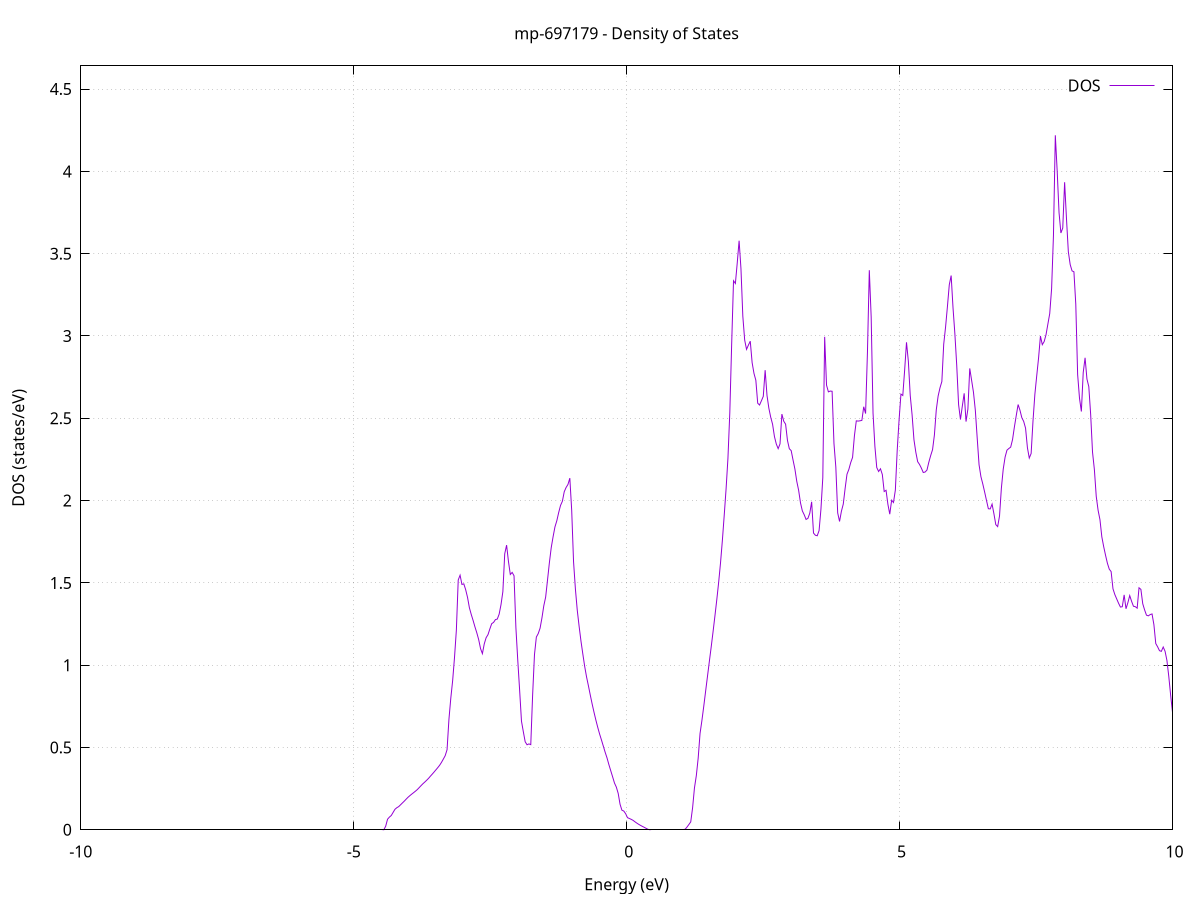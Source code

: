 set title 'mp-697179 - Density of States'
set xlabel 'Energy (eV)'
set ylabel 'DOS (states/eV)'
set grid
set xrange [-10:10]
set yrange [0:4.641]
set xzeroaxis lt -1
set terminal png size 800,600
set output 'mp-697179_dos_gnuplot.png'
plot '-' using 1:2 with lines title 'DOS'
-47.965000 0.000000
-47.930900 0.000000
-47.896900 0.000000
-47.862800 0.000000
-47.828700 0.000000
-47.794600 0.000000
-47.760600 0.000000
-47.726500 0.000000
-47.692400 0.000000
-47.658300 0.000000
-47.624300 0.000000
-47.590200 0.000000
-47.556100 0.000000
-47.522000 0.000000
-47.487900 0.000000
-47.453900 0.000000
-47.419800 0.000000
-47.385700 0.000000
-47.351600 0.000000
-47.317600 0.000000
-47.283500 0.000000
-47.249400 0.000000
-47.215300 0.000000
-47.181200 0.000000
-47.147200 0.000000
-47.113100 0.000000
-47.079000 0.000000
-47.044900 0.000000
-47.010900 0.000000
-46.976800 0.000000
-46.942700 0.000000
-46.908600 0.000000
-46.874600 0.000000
-46.840500 0.000000
-46.806400 0.000000
-46.772300 0.000000
-46.738200 0.000000
-46.704200 0.000000
-46.670100 0.000000
-46.636000 0.000000
-46.601900 0.000000
-46.567900 0.000000
-46.533800 0.000000
-46.499700 0.000000
-46.465600 0.000000
-46.431600 0.000000
-46.397500 0.000000
-46.363400 0.000000
-46.329300 0.000000
-46.295200 0.000000
-46.261200 0.000000
-46.227100 0.000000
-46.193000 0.000000
-46.158900 0.000000
-46.124900 0.000000
-46.090800 0.000000
-46.056700 0.000000
-46.022600 0.000000
-45.988500 0.000000
-45.954500 0.000000
-45.920400 0.000000
-45.886300 0.000000
-45.852200 0.000000
-45.818200 0.000000
-45.784100 0.000000
-45.750000 0.000000
-45.715900 0.000000
-45.681900 0.000000
-45.647800 0.000000
-45.613700 0.000000
-45.579600 0.000000
-45.545500 0.000000
-45.511500 0.000000
-45.477400 0.000000
-45.443300 0.000000
-45.409200 0.000000
-45.375200 0.000000
-45.341100 0.000000
-45.307000 0.000000
-45.272900 0.000000
-45.238900 0.000000
-45.204800 0.000000
-45.170700 0.000000
-45.136600 0.000000
-45.102500 0.000000
-45.068500 0.000000
-45.034400 0.000000
-45.000300 0.000000
-44.966200 0.000000
-44.932200 0.000000
-44.898100 0.000000
-44.864000 2.116700
-44.829900 10.989000
-44.795900 26.792600
-44.761800 78.400500
-44.727700 0.000000
-44.693600 0.000000
-44.659500 0.000000
-44.625500 0.000000
-44.591400 0.000000
-44.557300 0.000000
-44.523200 0.000000
-44.489200 0.000000
-44.455100 0.000000
-44.421000 0.000000
-44.386900 0.000000
-44.352800 0.000000
-44.318800 0.000000
-44.284700 0.000000
-44.250600 0.000000
-44.216500 0.000000
-44.182500 0.000000
-44.148400 0.000000
-44.114300 0.000000
-44.080200 0.000000
-44.046200 0.000000
-44.012100 0.000000
-43.978000 0.000000
-43.943900 0.000000
-43.909800 0.000000
-43.875800 0.000000
-43.841700 0.000000
-43.807600 0.000000
-43.773500 0.000000
-43.739500 0.000000
-43.705400 0.000000
-43.671300 0.000000
-43.637200 0.000000
-43.603200 0.000000
-43.569100 0.000000
-43.535000 0.000000
-43.500900 0.000000
-43.466800 0.000000
-43.432800 0.000000
-43.398700 0.000000
-43.364600 0.000000
-43.330500 0.000000
-43.296500 0.000000
-43.262400 0.000000
-43.228300 0.000000
-43.194200 0.000000
-43.160100 0.000000
-43.126100 0.000000
-43.092000 0.000000
-43.057900 0.000000
-43.023800 0.000000
-42.989800 0.000000
-42.955700 0.000000
-42.921600 0.000000
-42.887500 0.000000
-42.853500 0.000000
-42.819400 0.000000
-42.785300 0.000000
-42.751200 0.000000
-42.717100 0.000000
-42.683100 0.000000
-42.649000 0.000000
-42.614900 0.000000
-42.580800 0.000000
-42.546800 0.000000
-42.512700 0.000000
-42.478600 0.000000
-42.444500 0.000000
-42.410500 0.000000
-42.376400 0.000000
-42.342300 0.000000
-42.308200 0.000000
-42.274100 0.000000
-42.240100 0.000000
-42.206000 0.000000
-42.171900 0.000000
-42.137800 0.000000
-42.103800 0.000000
-42.069700 0.000000
-42.035600 0.000000
-42.001500 0.000000
-41.967400 0.000000
-41.933400 0.000000
-41.899300 0.000000
-41.865200 0.000000
-41.831100 0.000000
-41.797100 0.000000
-41.763000 0.000000
-41.728900 0.000000
-41.694800 0.000000
-41.660800 0.000000
-41.626700 0.000000
-41.592600 0.000000
-41.558500 0.000000
-41.524400 0.000000
-41.490400 0.000000
-41.456300 0.000000
-41.422200 0.000000
-41.388100 0.000000
-41.354100 0.000000
-41.320000 0.000000
-41.285900 0.000000
-41.251800 0.000000
-41.217800 0.000000
-41.183700 0.000000
-41.149600 0.000000
-41.115500 0.000000
-41.081400 0.000000
-41.047400 0.000000
-41.013300 0.000000
-40.979200 0.000000
-40.945100 0.000000
-40.911100 0.000000
-40.877000 0.000000
-40.842900 0.000000
-40.808800 0.000000
-40.774700 0.000000
-40.740700 0.000000
-40.706600 0.000000
-40.672500 0.000000
-40.638400 0.000000
-40.604400 0.000000
-40.570300 0.000000
-40.536200 0.000000
-40.502100 0.000000
-40.468100 0.000000
-40.434000 0.000000
-40.399900 0.000000
-40.365800 0.000000
-40.331700 0.000000
-40.297700 0.000000
-40.263600 0.000000
-40.229500 0.000000
-40.195400 0.000000
-40.161400 0.000000
-40.127300 0.000000
-40.093200 0.000000
-40.059100 0.000000
-40.025100 0.000000
-39.991000 0.000000
-39.956900 0.000000
-39.922800 0.000000
-39.888700 0.000000
-39.854700 0.000000
-39.820600 0.000000
-39.786500 0.000000
-39.752400 0.000000
-39.718400 0.000000
-39.684300 0.000000
-39.650200 0.000000
-39.616100 0.000000
-39.582000 0.000000
-39.548000 0.000000
-39.513900 0.000000
-39.479800 0.000000
-39.445700 0.000000
-39.411700 0.000000
-39.377600 0.000000
-39.343500 0.000000
-39.309400 0.000000
-39.275400 0.000000
-39.241300 0.000000
-39.207200 0.000000
-39.173100 0.000000
-39.139000 0.000000
-39.105000 0.000000
-39.070900 0.000000
-39.036800 0.000000
-39.002700 0.000000
-38.968700 0.000000
-38.934600 0.000000
-38.900500 0.000000
-38.866400 0.000000
-38.832400 0.000000
-38.798300 0.000000
-38.764200 0.000000
-38.730100 0.000000
-38.696000 0.000000
-38.662000 0.000000
-38.627900 0.000000
-38.593800 0.000000
-38.559700 0.000000
-38.525700 0.000000
-38.491600 0.000000
-38.457500 0.000000
-38.423400 0.000000
-38.389400 0.000000
-38.355300 0.000000
-38.321200 0.000000
-38.287100 0.000000
-38.253000 0.000000
-38.219000 0.000000
-38.184900 0.000000
-38.150800 0.000000
-38.116700 0.000000
-38.082700 0.000000
-38.048600 0.000000
-38.014500 0.000000
-37.980400 0.000000
-37.946300 0.000000
-37.912300 0.000000
-37.878200 0.000000
-37.844100 0.000000
-37.810000 0.000000
-37.776000 0.000000
-37.741900 0.000000
-37.707800 0.000000
-37.673700 0.000000
-37.639700 0.000000
-37.605600 0.000000
-37.571500 0.000000
-37.537400 0.000000
-37.503300 0.000000
-37.469300 0.000000
-37.435200 0.000000
-37.401100 0.000000
-37.367000 0.000000
-37.333000 0.000000
-37.298900 0.000000
-37.264800 0.000000
-37.230700 0.000000
-37.196700 0.000000
-37.162600 0.000000
-37.128500 0.000000
-37.094400 0.000000
-37.060300 0.000000
-37.026300 0.000000
-36.992200 0.000000
-36.958100 0.000000
-36.924000 0.000000
-36.890000 0.000000
-36.855900 0.000000
-36.821800 0.000000
-36.787700 0.000000
-36.753600 0.000000
-36.719600 0.000000
-36.685500 0.000000
-36.651400 0.000000
-36.617300 0.000000
-36.583300 0.000000
-36.549200 0.000000
-36.515100 0.000000
-36.481000 0.000000
-36.447000 0.000000
-36.412900 0.000000
-36.378800 0.000000
-36.344700 0.000000
-36.310600 0.000000
-36.276600 0.000000
-36.242500 0.000000
-36.208400 0.000000
-36.174300 0.000000
-36.140300 0.000000
-36.106200 0.000000
-36.072100 0.000000
-36.038000 0.000000
-36.004000 0.000000
-35.969900 0.000000
-35.935800 0.000000
-35.901700 0.000000
-35.867600 0.000000
-35.833600 0.000000
-35.799500 0.000000
-35.765400 0.000000
-35.731300 0.000000
-35.697300 0.000000
-35.663200 0.000000
-35.629100 0.000000
-35.595000 0.000000
-35.560900 0.000000
-35.526900 0.000000
-35.492800 0.000000
-35.458700 0.000000
-35.424600 0.000000
-35.390600 0.000000
-35.356500 0.000000
-35.322400 0.000000
-35.288300 0.000000
-35.254300 0.000000
-35.220200 0.000000
-35.186100 0.000000
-35.152000 0.000000
-35.117900 0.000000
-35.083900 0.000000
-35.049800 0.000000
-35.015700 0.000000
-34.981600 0.000000
-34.947600 0.000000
-34.913500 0.000000
-34.879400 0.000000
-34.845300 0.000000
-34.811300 0.000000
-34.777200 0.000000
-34.743100 0.000000
-34.709000 0.000000
-34.674900 0.000000
-34.640900 0.000000
-34.606800 0.000000
-34.572700 0.000000
-34.538600 0.000000
-34.504600 0.000000
-34.470500 0.000000
-34.436400 0.000000
-34.402300 0.000000
-34.368200 0.000000
-34.334200 0.000000
-34.300100 0.000000
-34.266000 0.000000
-34.231900 0.000000
-34.197900 0.000000
-34.163800 0.000000
-34.129700 0.000000
-34.095600 0.000000
-34.061600 0.000000
-34.027500 0.000000
-33.993400 0.000000
-33.959300 0.000000
-33.925200 0.000000
-33.891200 0.000000
-33.857100 0.000000
-33.823000 0.000000
-33.788900 0.000000
-33.754900 0.000000
-33.720800 0.000000
-33.686700 0.000000
-33.652600 0.000000
-33.618600 0.000000
-33.584500 0.000000
-33.550400 0.000000
-33.516300 0.000000
-33.482200 0.000000
-33.448200 0.000000
-33.414100 0.000000
-33.380000 0.000000
-33.345900 0.000000
-33.311900 0.000000
-33.277800 0.000000
-33.243700 0.000000
-33.209600 0.000000
-33.175600 0.000000
-33.141500 0.000000
-33.107400 0.000000
-33.073300 0.000000
-33.039200 0.000000
-33.005200 0.000000
-32.971100 0.000000
-32.937000 0.000000
-32.902900 0.000000
-32.868900 0.000000
-32.834800 0.000000
-32.800700 0.000000
-32.766600 0.000000
-32.732500 0.000000
-32.698500 0.000000
-32.664400 0.000000
-32.630300 0.000000
-32.596200 0.000000
-32.562200 0.000000
-32.528100 0.000000
-32.494000 0.000000
-32.459900 0.000000
-32.425900 0.000000
-32.391800 0.000000
-32.357700 0.000000
-32.323600 0.000000
-32.289500 0.000000
-32.255500 0.000000
-32.221400 0.000000
-32.187300 0.000000
-32.153200 0.000000
-32.119200 0.000000
-32.085100 0.000000
-32.051000 0.000000
-32.016900 0.000000
-31.982900 0.000000
-31.948800 0.000000
-31.914700 0.000000
-31.880600 0.000000
-31.846500 0.000000
-31.812500 0.000000
-31.778400 0.000000
-31.744300 0.000000
-31.710200 0.000000
-31.676200 0.000000
-31.642100 0.000000
-31.608000 0.000000
-31.573900 0.000000
-31.539800 0.000000
-31.505800 0.000000
-31.471700 0.000000
-31.437600 0.000000
-31.403500 0.000000
-31.369500 0.000000
-31.335400 0.000000
-31.301300 0.000000
-31.267200 0.000000
-31.233200 0.000000
-31.199100 0.000000
-31.165000 0.000000
-31.130900 0.000000
-31.096800 0.000000
-31.062800 0.000000
-31.028700 0.000000
-30.994600 0.000000
-30.960500 0.000000
-30.926500 0.000000
-30.892400 0.000000
-30.858300 0.000000
-30.824200 0.000000
-30.790200 0.000000
-30.756100 0.000000
-30.722000 0.000000
-30.687900 0.000000
-30.653800 0.000000
-30.619800 0.000000
-30.585700 0.000000
-30.551600 0.000000
-30.517500 0.000000
-30.483500 0.000000
-30.449400 0.000000
-30.415300 0.000000
-30.381200 0.000000
-30.347100 0.000000
-30.313100 0.000000
-30.279000 0.000000
-30.244900 0.000000
-30.210800 0.000000
-30.176800 0.000000
-30.142700 0.000000
-30.108600 0.000000
-30.074500 0.000000
-30.040500 0.000000
-30.006400 0.000000
-29.972300 0.000000
-29.938200 0.000000
-29.904100 0.000000
-29.870100 0.000000
-29.836000 0.000000
-29.801900 0.000000
-29.767800 0.000000
-29.733800 0.000000
-29.699700 0.000000
-29.665600 0.000000
-29.631500 0.000000
-29.597500 0.000000
-29.563400 0.000000
-29.529300 0.000000
-29.495200 0.000000
-29.461100 0.000000
-29.427100 0.000000
-29.393000 0.000000
-29.358900 0.000000
-29.324800 0.000000
-29.290800 0.000000
-29.256700 0.000000
-29.222600 0.000000
-29.188500 0.000000
-29.154400 0.000000
-29.120400 0.000000
-29.086300 0.000000
-29.052200 0.000000
-29.018100 0.000000
-28.984100 0.000000
-28.950000 0.000000
-28.915900 0.000000
-28.881800 0.000000
-28.847800 0.000000
-28.813700 0.000000
-28.779600 0.000000
-28.745500 0.000000
-28.711400 0.000000
-28.677400 0.000000
-28.643300 0.000000
-28.609200 0.000000
-28.575100 0.000000
-28.541100 0.000000
-28.507000 0.000000
-28.472900 0.000000
-28.438800 0.000000
-28.404800 0.000000
-28.370700 0.000000
-28.336600 0.000000
-28.302500 0.000000
-28.268400 0.000000
-28.234400 0.000000
-28.200300 0.000000
-28.166200 0.000000
-28.132100 0.000000
-28.098100 0.000000
-28.064000 0.000000
-28.029900 0.000000
-27.995800 0.000000
-27.961800 0.000000
-27.927700 0.000000
-27.893600 0.000000
-27.859500 0.000000
-27.825400 0.000000
-27.791400 0.000000
-27.757300 0.000000
-27.723200 0.000000
-27.689100 0.000000
-27.655100 0.000000
-27.621000 0.000000
-27.586900 0.000000
-27.552800 0.000000
-27.518700 0.000000
-27.484700 0.000000
-27.450600 0.000000
-27.416500 0.000000
-27.382400 0.000000
-27.348400 0.000000
-27.314300 0.000000
-27.280200 0.000000
-27.246100 0.000000
-27.212100 0.000000
-27.178000 0.000000
-27.143900 0.000000
-27.109800 0.000000
-27.075700 0.000000
-27.041700 0.000000
-27.007600 0.000000
-26.973500 0.000000
-26.939400 0.000000
-26.905400 0.000000
-26.871300 0.000000
-26.837200 0.000000
-26.803100 0.000000
-26.769100 0.000000
-26.735000 0.000000
-26.700900 0.000000
-26.666800 0.000000
-26.632700 0.000000
-26.598700 0.000000
-26.564600 0.000000
-26.530500 0.000000
-26.496400 0.000000
-26.462400 0.000000
-26.428300 0.000000
-26.394200 0.000000
-26.360100 0.000000
-26.326000 0.000000
-26.292000 0.000000
-26.257900 0.000000
-26.223800 0.000000
-26.189700 0.000000
-26.155700 0.000000
-26.121600 0.000000
-26.087500 0.000000
-26.053400 0.000000
-26.019400 0.000000
-25.985300 0.000000
-25.951200 0.000000
-25.917100 0.000000
-25.883000 0.000000
-25.849000 0.000000
-25.814900 0.000000
-25.780800 0.000000
-25.746700 0.000000
-25.712700 0.000000
-25.678600 0.000000
-25.644500 0.000000
-25.610400 0.000000
-25.576400 0.000000
-25.542300 0.000000
-25.508200 0.000000
-25.474100 0.000000
-25.440000 0.000000
-25.406000 0.000000
-25.371900 0.000000
-25.337800 0.000000
-25.303700 0.000000
-25.269700 0.000000
-25.235600 0.000000
-25.201500 0.000000
-25.167400 0.000000
-25.133300 0.000000
-25.099300 0.000000
-25.065200 0.000000
-25.031100 0.000000
-24.997000 0.000000
-24.963000 0.000000
-24.928900 0.000000
-24.894800 0.000000
-24.860700 0.000000
-24.826700 0.000000
-24.792600 0.000000
-24.758500 0.000000
-24.724400 0.000000
-24.690300 0.000000
-24.656300 0.000000
-24.622200 0.000000
-24.588100 0.000000
-24.554000 0.000000
-24.520000 0.000000
-24.485900 0.000000
-24.451800 0.000000
-24.417700 0.000000
-24.383700 0.000000
-24.349600 0.000000
-24.315500 0.000000
-24.281400 0.000000
-24.247300 0.000000
-24.213300 0.000000
-24.179200 0.000000
-24.145100 0.000000
-24.111000 0.000000
-24.077000 0.000000
-24.042900 0.000000
-24.008800 0.000000
-23.974700 0.000000
-23.940600 0.000000
-23.906600 0.000000
-23.872500 0.000000
-23.838400 0.000000
-23.804300 0.000000
-23.770300 0.000000
-23.736200 0.000000
-23.702100 0.000000
-23.668000 0.000000
-23.634000 0.000000
-23.599900 0.000000
-23.565800 0.000000
-23.531700 0.000000
-23.497600 0.000000
-23.463600 0.000000
-23.429500 1.887300
-23.395400 3.760700
-23.361300 6.431700
-23.327300 9.317600
-23.293200 7.715600
-23.259100 6.660700
-23.225000 8.590500
-23.191000 11.334400
-23.156900 12.655800
-23.122800 17.352400
-23.088700 17.114200
-23.054600 11.264600
-23.020600 8.395500
-22.986500 10.761200
-22.952400 12.356000
-22.918300 16.635800
-22.884300 16.029300
-22.850200 32.123300
-22.816100 35.826500
-22.782000 32.754600
-22.747900 27.145400
-22.713900 14.555900
-22.679800 13.263200
-22.645700 16.550900
-22.611600 5.699600
-22.577600 0.000000
-22.543500 0.000000
-22.509400 0.000000
-22.475300 0.000000
-22.441300 0.000000
-22.407200 0.000000
-22.373100 0.000000
-22.339000 0.000000
-22.304900 0.000000
-22.270900 0.000000
-22.236800 0.000000
-22.202700 0.000000
-22.168600 0.000000
-22.134600 0.000000
-22.100500 0.000000
-22.066400 0.000000
-22.032300 0.000000
-21.998300 0.000000
-21.964200 0.000000
-21.930100 0.000000
-21.896000 0.000000
-21.861900 0.000000
-21.827900 0.000000
-21.793800 0.000000
-21.759700 0.000000
-21.725600 0.000000
-21.691600 0.000000
-21.657500 0.000000
-21.623400 0.000000
-21.589300 0.000000
-21.555300 0.000000
-21.521200 0.000000
-21.487100 0.000000
-21.453000 0.000000
-21.418900 0.000000
-21.384900 0.000000
-21.350800 0.000000
-21.316700 0.000000
-21.282600 0.000000
-21.248600 0.000000
-21.214500 0.000000
-21.180400 0.000000
-21.146300 0.000000
-21.112200 0.000000
-21.078200 0.000000
-21.044100 0.000000
-21.010000 0.000000
-20.975900 0.000000
-20.941900 0.000000
-20.907800 0.000000
-20.873700 0.000000
-20.839600 0.000000
-20.805600 0.000000
-20.771500 0.000000
-20.737400 0.000000
-20.703300 0.000000
-20.669200 0.000000
-20.635200 0.000000
-20.601100 0.000000
-20.567000 0.000000
-20.532900 0.000000
-20.498900 0.000000
-20.464800 0.000000
-20.430700 0.000000
-20.396600 0.000000
-20.362600 0.000000
-20.328500 0.000000
-20.294400 0.000000
-20.260300 0.000000
-20.226200 0.000000
-20.192200 0.000000
-20.158100 0.000000
-20.124000 0.000000
-20.089900 0.000000
-20.055900 0.000000
-20.021800 0.000000
-19.987700 0.000000
-19.953600 0.000000
-19.919500 0.000000
-19.885500 0.000000
-19.851400 0.000000
-19.817300 0.000000
-19.783200 0.000000
-19.749200 0.000000
-19.715100 0.000000
-19.681000 0.000000
-19.646900 0.000000
-19.612900 0.000000
-19.578800 0.000000
-19.544700 0.000000
-19.510600 0.000000
-19.476500 0.000000
-19.442500 0.000000
-19.408400 0.000000
-19.374300 0.000000
-19.340200 0.000000
-19.306200 0.000000
-19.272100 0.000000
-19.238000 0.000000
-19.203900 0.000000
-19.169900 0.000000
-19.135800 0.000000
-19.101700 0.000000
-19.067600 0.000000
-19.033500 0.000000
-18.999500 0.000000
-18.965400 0.000000
-18.931300 0.000000
-18.897200 0.000000
-18.863200 0.000000
-18.829100 0.000000
-18.795000 0.000000
-18.760900 0.000000
-18.726800 0.000000
-18.692800 0.000000
-18.658700 0.000000
-18.624600 0.000000
-18.590500 0.000000
-18.556500 0.000000
-18.522400 0.000000
-18.488300 0.000000
-18.454200 0.000000
-18.420200 0.000000
-18.386100 0.000000
-18.352000 0.000000
-18.317900 0.000000
-18.283800 0.000000
-18.249800 0.000000
-18.215700 0.000000
-18.181600 0.000000
-18.147500 0.000000
-18.113500 0.000000
-18.079400 0.000000
-18.045300 0.000000
-18.011200 0.000000
-17.977200 0.000000
-17.943100 0.000000
-17.909000 0.000000
-17.874900 0.000000
-17.840800 0.000000
-17.806800 0.000000
-17.772700 0.000000
-17.738600 0.000000
-17.704500 0.000000
-17.670500 0.000000
-17.636400 0.000000
-17.602300 0.000000
-17.568200 0.000000
-17.534100 0.000000
-17.500100 0.000000
-17.466000 0.000000
-17.431900 0.000000
-17.397800 0.000000
-17.363800 0.000000
-17.329700 0.000000
-17.295600 0.000000
-17.261500 0.000000
-17.227500 0.000000
-17.193400 0.000000
-17.159300 0.000000
-17.125200 0.000000
-17.091100 0.000000
-17.057100 0.000000
-17.023000 0.000000
-16.988900 0.000000
-16.954800 0.000000
-16.920800 0.000000
-16.886700 0.000000
-16.852600 0.000000
-16.818500 0.000000
-16.784500 0.000000
-16.750400 0.000000
-16.716300 0.000000
-16.682200 0.000000
-16.648100 0.000000
-16.614100 0.000000
-16.580000 0.000000
-16.545900 0.000000
-16.511800 0.000000
-16.477800 0.000000
-16.443700 0.000000
-16.409600 0.000000
-16.375500 0.000000
-16.341500 0.000000
-16.307400 0.000000
-16.273300 0.000000
-16.239200 0.000000
-16.205100 0.000000
-16.171100 0.000000
-16.137000 0.000000
-16.102900 0.000000
-16.068800 0.000000
-16.034800 0.000000
-16.000700 0.000000
-15.966600 0.000000
-15.932500 0.000000
-15.898400 0.000000
-15.864400 0.000000
-15.830300 0.000000
-15.796200 0.000000
-15.762100 0.000000
-15.728100 0.000000
-15.694000 0.000000
-15.659900 0.000000
-15.625800 0.000000
-15.591800 0.000000
-15.557700 0.000000
-15.523600 0.000000
-15.489500 0.000000
-15.455400 0.000000
-15.421400 0.000000
-15.387300 0.000000
-15.353200 0.000000
-15.319100 0.000000
-15.285100 0.000000
-15.251000 0.000000
-15.216900 0.000000
-15.182800 0.000000
-15.148800 0.000000
-15.114700 0.000000
-15.080600 0.000000
-15.046500 0.000000
-15.012400 0.000000
-14.978400 0.000000
-14.944300 0.000000
-14.910200 0.000000
-14.876100 0.000000
-14.842100 0.000000
-14.808000 0.000000
-14.773900 0.000000
-14.739800 0.000000
-14.705700 0.000000
-14.671700 0.000000
-14.637600 0.000000
-14.603500 0.000000
-14.569400 0.000000
-14.535400 0.000000
-14.501300 0.000000
-14.467200 0.000000
-14.433100 0.000000
-14.399100 0.000000
-14.365000 0.000000
-14.330900 0.000000
-14.296800 0.000000
-14.262700 0.000000
-14.228700 0.000000
-14.194600 0.000000
-14.160500 0.000000
-14.126400 0.000000
-14.092400 0.000000
-14.058300 0.000000
-14.024200 0.000000
-13.990100 0.000000
-13.956100 0.000000
-13.922000 0.000000
-13.887900 0.000000
-13.853800 0.000000
-13.819700 0.000000
-13.785700 0.000000
-13.751600 0.000000
-13.717500 0.000000
-13.683400 0.000000
-13.649400 0.000000
-13.615300 0.000000
-13.581200 0.000000
-13.547100 0.000000
-13.513000 0.000000
-13.479000 0.000000
-13.444900 0.000000
-13.410800 0.000000
-13.376700 0.000000
-13.342700 0.000000
-13.308600 0.000000
-13.274500 0.000000
-13.240400 0.000000
-13.206400 0.000000
-13.172300 0.000000
-13.138200 0.000000
-13.104100 0.000000
-13.070000 0.000000
-13.036000 0.000000
-13.001900 0.000000
-12.967800 0.000000
-12.933700 0.000000
-12.899700 0.000000
-12.865600 0.000000
-12.831500 0.000000
-12.797400 0.000000
-12.763400 0.000000
-12.729300 0.000000
-12.695200 0.000000
-12.661100 0.000000
-12.627000 0.000000
-12.593000 0.000000
-12.558900 0.000000
-12.524800 0.000000
-12.490700 0.000000
-12.456700 0.000000
-12.422600 0.000000
-12.388500 0.000000
-12.354400 0.000000
-12.320300 0.000000
-12.286300 0.000000
-12.252200 0.000000
-12.218100 0.000000
-12.184000 0.000000
-12.150000 0.000000
-12.115900 0.000000
-12.081800 0.000000
-12.047700 0.000000
-12.013700 0.000000
-11.979600 0.000000
-11.945500 0.000000
-11.911400 0.000000
-11.877300 0.000000
-11.843300 0.000000
-11.809200 0.000000
-11.775100 0.000000
-11.741000 0.000000
-11.707000 0.000000
-11.672900 0.000000
-11.638800 0.000000
-11.604700 0.000000
-11.570700 0.000000
-11.536600 0.000000
-11.502500 0.000000
-11.468400 0.000000
-11.434300 0.000000
-11.400300 0.000000
-11.366200 0.000000
-11.332100 0.000000
-11.298000 0.000000
-11.264000 0.000000
-11.229900 0.000000
-11.195800 0.000000
-11.161700 0.000000
-11.127700 0.000000
-11.093600 0.000000
-11.059500 0.000000
-11.025400 0.000000
-10.991300 0.000000
-10.957300 0.000000
-10.923200 0.000000
-10.889100 0.000000
-10.855000 0.000000
-10.821000 0.000000
-10.786900 0.000000
-10.752800 0.000000
-10.718700 0.000000
-10.684600 0.000000
-10.650600 0.000000
-10.616500 0.000000
-10.582400 0.000000
-10.548300 0.000000
-10.514300 0.000000
-10.480200 0.000000
-10.446100 0.000000
-10.412000 0.000000
-10.378000 0.000000
-10.343900 0.000000
-10.309800 0.000000
-10.275700 0.000000
-10.241600 0.000000
-10.207600 0.000000
-10.173500 0.000000
-10.139400 0.000000
-10.105300 0.000000
-10.071300 0.000000
-10.037200 0.000000
-10.003100 0.000000
-9.969000 0.000000
-9.935000 0.000000
-9.900900 0.000000
-9.866800 0.000000
-9.832700 0.000000
-9.798600 0.000000
-9.764600 0.000000
-9.730500 0.000000
-9.696400 0.000000
-9.662300 0.000000
-9.628300 0.000000
-9.594200 0.000000
-9.560100 0.000000
-9.526000 0.000000
-9.491900 0.000000
-9.457900 0.000000
-9.423800 0.000000
-9.389700 0.000000
-9.355600 0.000000
-9.321600 0.000000
-9.287500 0.000000
-9.253400 0.000000
-9.219300 0.000000
-9.185300 0.000000
-9.151200 0.000000
-9.117100 0.000000
-9.083000 0.000000
-9.048900 0.000000
-9.014900 0.000000
-8.980800 0.000000
-8.946700 0.000000
-8.912600 0.000000
-8.878600 0.000000
-8.844500 0.000000
-8.810400 0.000000
-8.776300 0.000000
-8.742300 0.000000
-8.708200 0.000000
-8.674100 0.000000
-8.640000 0.000000
-8.605900 0.000000
-8.571900 0.000000
-8.537800 0.000000
-8.503700 0.000000
-8.469600 0.000000
-8.435600 0.000000
-8.401500 0.000000
-8.367400 0.000000
-8.333300 0.000000
-8.299200 0.000000
-8.265200 0.000000
-8.231100 0.000000
-8.197000 0.000000
-8.162900 0.000000
-8.128900 0.000000
-8.094800 0.000000
-8.060700 0.000000
-8.026600 0.000000
-7.992600 0.000000
-7.958500 0.000000
-7.924400 0.000000
-7.890300 0.000000
-7.856200 0.000000
-7.822200 0.000000
-7.788100 0.000000
-7.754000 0.000000
-7.719900 0.000000
-7.685900 0.000000
-7.651800 0.000000
-7.617700 0.000000
-7.583600 0.000000
-7.549600 0.000000
-7.515500 0.000000
-7.481400 0.000000
-7.447300 0.000000
-7.413200 0.000000
-7.379200 0.000000
-7.345100 0.000000
-7.311000 0.000000
-7.276900 0.000000
-7.242900 0.000000
-7.208800 0.000000
-7.174700 0.000000
-7.140600 0.000000
-7.106500 0.000000
-7.072500 0.000000
-7.038400 0.000000
-7.004300 0.000000
-6.970200 0.000000
-6.936200 0.000000
-6.902100 0.000000
-6.868000 0.000000
-6.833900 0.000000
-6.799900 0.000000
-6.765800 0.000000
-6.731700 0.000000
-6.697600 0.000000
-6.663500 0.000000
-6.629500 0.000000
-6.595400 0.000000
-6.561300 0.000000
-6.527200 0.000000
-6.493200 0.000000
-6.459100 0.000000
-6.425000 0.000000
-6.390900 0.000000
-6.356900 0.000000
-6.322800 0.000000
-6.288700 0.000000
-6.254600 0.000000
-6.220500 0.000000
-6.186500 0.000000
-6.152400 0.000000
-6.118300 0.000000
-6.084200 0.000000
-6.050200 0.000000
-6.016100 0.000000
-5.982000 0.000000
-5.947900 0.000000
-5.913800 0.000000
-5.879800 0.000000
-5.845700 0.000000
-5.811600 0.000000
-5.777500 0.000000
-5.743500 0.000000
-5.709400 0.000000
-5.675300 0.000000
-5.641200 0.000000
-5.607200 0.000000
-5.573100 0.000000
-5.539000 0.000000
-5.504900 0.000000
-5.470800 0.000000
-5.436800 0.000000
-5.402700 0.000000
-5.368600 0.000000
-5.334500 0.000000
-5.300500 0.000000
-5.266400 0.000000
-5.232300 0.000000
-5.198200 0.000000
-5.164200 0.000000
-5.130100 0.000000
-5.096000 0.000000
-5.061900 0.000000
-5.027800 0.000000
-4.993800 0.000000
-4.959700 0.000000
-4.925600 0.000000
-4.891500 0.000000
-4.857500 0.000000
-4.823400 0.000000
-4.789300 0.000000
-4.755200 0.000000
-4.721200 0.000000
-4.687100 0.000000
-4.653000 0.000000
-4.618900 0.000000
-4.584800 0.000000
-4.550800 0.000000
-4.516700 0.000000
-4.482600 0.000000
-4.448500 0.000100
-4.414500 0.021400
-4.380400 0.064100
-4.346300 0.077000
-4.312200 0.086700
-4.278100 0.105700
-4.244100 0.124600
-4.210000 0.134100
-4.175900 0.140800
-4.141800 0.151800
-4.107800 0.163000
-4.073700 0.174000
-4.039600 0.185900
-4.005500 0.197400
-3.971500 0.207300
-3.937400 0.216600
-3.903300 0.225400
-3.869200 0.234500
-3.835100 0.244200
-3.801100 0.256000
-3.767000 0.268000
-3.732900 0.279500
-3.698800 0.289700
-3.664800 0.300500
-3.630700 0.311900
-3.596600 0.325100
-3.562500 0.337600
-3.528500 0.350600
-3.494400 0.364000
-3.460300 0.377600
-3.426200 0.391900
-3.392100 0.409500
-3.358100 0.429500
-3.324000 0.450300
-3.289900 0.486400
-3.255800 0.670000
-3.221800 0.798700
-3.187700 0.905600
-3.153600 1.046200
-3.119500 1.213200
-3.085400 1.517500
-3.051400 1.546700
-3.017300 1.490500
-2.983200 1.494100
-2.949100 1.458700
-2.915100 1.412200
-2.881000 1.349300
-2.846900 1.308200
-2.812800 1.271600
-2.778800 1.232400
-2.744700 1.196300
-2.710600 1.155200
-2.676500 1.100600
-2.642400 1.070100
-2.608400 1.129500
-2.574300 1.167000
-2.540200 1.185500
-2.506100 1.220200
-2.472100 1.252100
-2.438000 1.259900
-2.403900 1.276900
-2.369800 1.280100
-2.335800 1.309900
-2.301700 1.368000
-2.267600 1.447000
-2.233500 1.676500
-2.199400 1.729400
-2.165400 1.630800
-2.131300 1.551100
-2.097200 1.563600
-2.063100 1.543000
-2.029100 1.228800
-1.995000 1.031600
-1.960900 0.850000
-1.926800 0.660100
-1.892700 0.595700
-1.858700 0.534400
-1.824600 0.516400
-1.790500 0.521700
-1.756400 0.517200
-1.722400 0.819200
-1.688300 1.064900
-1.654200 1.170800
-1.620100 1.191800
-1.586100 1.224500
-1.552000 1.286500
-1.517900 1.360800
-1.483800 1.413500
-1.449700 1.517100
-1.415700 1.621600
-1.381600 1.714100
-1.347500 1.780400
-1.313400 1.840100
-1.279400 1.877100
-1.245300 1.926900
-1.211200 1.970600
-1.177100 1.996100
-1.143100 2.053900
-1.109000 2.079700
-1.074900 2.098100
-1.040800 2.136400
-1.006700 1.941000
-0.972700 1.628700
-0.938600 1.462000
-0.904500 1.333200
-0.870400 1.235500
-0.836400 1.145700
-0.802300 1.066800
-0.768200 0.991300
-0.734100 0.928000
-0.700000 0.874200
-0.666000 0.818200
-0.631900 0.764200
-0.597800 0.713800
-0.563700 0.666300
-0.529700 0.622600
-0.495600 0.582000
-0.461500 0.545900
-0.427400 0.508100
-0.393400 0.470600
-0.359300 0.436300
-0.325200 0.395800
-0.291100 0.358500
-0.257000 0.321800
-0.223000 0.284100
-0.188900 0.259300
-0.154800 0.220900
-0.120700 0.154900
-0.086700 0.119000
-0.052600 0.113900
-0.018500 0.097700
0.015600 0.073500
0.049600 0.068600
0.083700 0.063400
0.117800 0.057200
0.151900 0.048600
0.186000 0.040600
0.220000 0.033300
0.254100 0.026700
0.288200 0.020600
0.322300 0.014900
0.356300 0.008700
0.390400 0.002900
0.424500 0.000200
0.458600 0.000000
0.492600 0.000000
0.526700 0.000000
0.560800 0.000000
0.594900 0.000000
0.629000 0.000000
0.663000 0.000000
0.697100 0.000000
0.731200 0.000000
0.765300 0.000000
0.799300 0.000000
0.833400 0.000000
0.867500 0.000000
0.901600 0.000000
0.935700 0.000000
0.969700 0.000000
1.003800 0.000000
1.037900 0.000000
1.072000 0.003200
1.106000 0.016600
1.140100 0.032000
1.174200 0.047900
1.208300 0.134000
1.242300 0.254200
1.276400 0.328800
1.310500 0.435100
1.344600 0.584800
1.378700 0.663400
1.412700 0.750000
1.446800 0.841400
1.480900 0.932200
1.515000 1.022400
1.549000 1.110800
1.583100 1.203000
1.617200 1.299100
1.651300 1.397400
1.685300 1.502100
1.719400 1.620000
1.753500 1.756900
1.787600 1.910700
1.821700 2.070700
1.855700 2.256300
1.889800 2.533800
1.923900 2.950000
1.958000 3.335500
1.992000 3.318900
2.026100 3.443500
2.060200 3.578900
2.094300 3.408600
2.128400 3.120000
2.162400 2.975100
2.196500 2.918600
2.230600 2.944600
2.264700 2.968400
2.298700 2.838200
2.332800 2.772500
2.366900 2.730900
2.401000 2.591600
2.435000 2.580500
2.469100 2.606400
2.503200 2.633200
2.537300 2.792400
2.571400 2.638400
2.605400 2.561000
2.639500 2.506300
2.673600 2.463700
2.707700 2.388800
2.741700 2.343500
2.775800 2.315500
2.809900 2.344600
2.844000 2.525500
2.878000 2.482100
2.912100 2.464100
2.946200 2.365500
2.980300 2.314900
3.014400 2.303500
3.048400 2.246400
3.082500 2.191800
3.116600 2.117100
3.150700 2.062700
3.184700 1.986600
3.218800 1.937300
3.252900 1.914000
3.287000 1.885400
3.321100 1.892000
3.355100 1.923300
3.389200 1.992500
3.423300 1.802800
3.457400 1.789400
3.491400 1.786300
3.525500 1.818000
3.559600 1.948300
3.593700 2.139500
3.627700 2.995100
3.661800 2.701400
3.695900 2.660600
3.730000 2.665400
3.764100 2.664100
3.798100 2.347200
3.832200 2.203300
3.866300 1.925300
3.900400 1.873100
3.934400 1.935200
3.968500 1.978700
4.002600 2.073900
4.036700 2.160100
4.070700 2.189300
4.104800 2.230600
4.138900 2.262400
4.173000 2.394000
4.207100 2.484300
4.241100 2.483000
4.275200 2.484700
4.309300 2.487200
4.343400 2.570100
4.377400 2.528700
4.411500 2.900800
4.445600 3.399500
4.479700 3.115600
4.513800 2.531100
4.547800 2.329900
4.581900 2.200900
4.616000 2.176700
4.650100 2.193200
4.684100 2.158400
4.718200 2.055100
4.752300 2.062300
4.786400 1.977000
4.820400 1.917400
4.854500 2.002100
4.888600 1.988400
4.922700 2.063800
4.956800 2.305800
4.990800 2.489200
5.024900 2.646800
5.059000 2.638600
5.093100 2.792900
5.127100 2.961500
5.161200 2.844800
5.195300 2.639100
5.229400 2.520600
5.263400 2.370300
5.297500 2.293900
5.331600 2.236300
5.365700 2.219400
5.399800 2.196900
5.433800 2.170600
5.467900 2.173400
5.502000 2.185400
5.536100 2.233100
5.570100 2.273800
5.604200 2.309300
5.638300 2.398800
5.672400 2.550900
5.706400 2.635100
5.740500 2.685100
5.774600 2.723100
5.808700 2.950200
5.842800 3.054600
5.876800 3.179100
5.910900 3.311200
5.945000 3.367200
5.979100 3.171000
6.013100 3.013200
6.047200 2.821400
6.081300 2.583000
6.115400 2.492500
6.149500 2.573700
6.183500 2.651700
6.217600 2.479900
6.251700 2.556000
6.285800 2.803000
6.319800 2.730900
6.353900 2.657900
6.388000 2.548200
6.422100 2.380200
6.456100 2.217900
6.490200 2.145600
6.524300 2.101300
6.558400 2.051900
6.592500 2.000700
6.626500 1.950500
6.660600 1.949300
6.694700 1.978600
6.728800 1.919400
6.762800 1.854000
6.796900 1.841900
6.831000 1.906200
6.865100 2.075300
6.899100 2.191000
6.933200 2.264100
6.967300 2.306200
7.001400 2.316300
7.035500 2.324700
7.069500 2.370400
7.103600 2.447300
7.137700 2.516700
7.171800 2.583500
7.205800 2.548600
7.239900 2.503400
7.274000 2.480800
7.308100 2.440000
7.342200 2.321100
7.376200 2.258400
7.410300 2.286100
7.444400 2.483500
7.478500 2.645000
7.512500 2.757500
7.546600 2.867000
7.580700 2.999400
7.614800 2.947200
7.648800 2.966100
7.682900 3.007700
7.717000 3.072300
7.751100 3.136300
7.785200 3.287500
7.819200 3.610200
7.853300 4.219200
7.887400 4.002600
7.921500 3.749600
7.955500 3.625700
7.989600 3.656000
8.023700 3.934000
8.057800 3.712500
8.091800 3.511900
8.125900 3.433600
8.160000 3.395400
8.194100 3.389900
8.228200 3.193200
8.262200 2.765500
8.296300 2.621600
8.330400 2.541200
8.364500 2.777500
8.398500 2.867500
8.432600 2.738500
8.466700 2.692200
8.500800 2.523200
8.534900 2.294300
8.568900 2.188500
8.603000 2.025600
8.637100 1.940800
8.671200 1.883800
8.705200 1.779800
8.739300 1.720200
8.773400 1.667900
8.807500 1.619300
8.841500 1.583500
8.875600 1.568600
8.909700 1.463900
8.943800 1.428900
8.977900 1.402500
9.011900 1.376300
9.046000 1.353200
9.080100 1.355100
9.114200 1.427200
9.148200 1.342600
9.182300 1.379300
9.216400 1.422900
9.250500 1.388100
9.284500 1.358100
9.318600 1.355400
9.352700 1.346300
9.386800 1.470200
9.420900 1.460500
9.454900 1.373400
9.489000 1.335700
9.523100 1.303800
9.557200 1.299700
9.591200 1.307500
9.625300 1.311200
9.659400 1.246100
9.693500 1.131300
9.727600 1.111500
9.761600 1.088100
9.795700 1.084000
9.829800 1.110300
9.863900 1.084400
9.897900 1.028800
9.932000 0.931500
9.966100 0.817400
10.000200 0.714100
10.034200 0.661900
10.068300 0.626700
10.102400 0.603100
10.136500 0.589600
10.170600 0.582300
10.204600 0.584000
10.238700 0.563600
10.272800 0.571600
10.306900 0.582500
10.340900 0.590400
10.375000 0.601200
10.409100 0.634400
10.443200 0.658800
10.477200 0.714700
10.511300 0.739900
10.545400 0.829000
10.579500 0.958500
10.613600 1.079900
10.647600 1.224700
10.681700 1.389500
10.715800 1.592200
10.749900 1.670000
10.783900 1.814500
10.818000 1.987000
10.852100 2.181900
10.886200 2.108800
10.920300 2.118300
10.954300 2.217800
10.988400 2.340400
11.022500 2.461800
11.056600 2.402200
11.090600 2.300800
11.124700 2.229200
11.158800 2.195000
11.192900 2.220400
11.226900 1.887500
11.261000 1.757900
11.295100 1.694300
11.329200 1.676200
11.363300 1.618200
11.397300 1.552200
11.431400 1.545800
11.465500 1.762400
11.499600 1.918200
11.533600 1.826400
11.567700 1.826800
11.601800 1.619300
11.635900 1.551000
11.669900 1.577300
11.704000 1.599200
11.738100 1.654300
11.772200 1.699400
11.806300 1.706500
11.840300 1.796300
11.874400 1.832800
11.908500 1.947700
11.942600 2.039400
11.976600 2.106600
12.010700 2.205300
12.044800 2.415900
12.078900 2.481600
12.112900 2.459700
12.147000 2.294400
12.181100 2.135300
12.215200 2.071100
12.249300 2.058700
12.283300 2.051000
12.317400 2.099800
12.351500 2.108300
12.385600 2.060500
12.419600 2.008100
12.453700 2.026700
12.487800 1.943200
12.521900 1.886800
12.556000 1.810500
12.590000 1.670600
12.624100 1.558500
12.658200 1.468600
12.692300 1.539700
12.726300 1.587300
12.760400 1.467600
12.794500 1.375900
12.828600 1.267800
12.862600 1.245200
12.896700 1.302500
12.930800 1.358000
12.964900 1.451200
12.999000 1.562700
13.033000 1.700000
13.067100 1.932500
13.101200 2.157000
13.135300 2.308600
13.169300 2.216700
13.203400 2.121900
13.237500 1.995200
13.271600 1.899400
13.305600 1.816300
13.339700 1.642000
13.373800 1.537600
13.407900 1.482700
13.442000 1.425500
13.476000 1.354900
13.510100 1.400400
13.544200 1.318700
13.578300 1.286000
13.612300 1.336000
13.646400 1.349400
13.680500 1.332200
13.714600 1.340400
13.748700 1.372600
13.782700 1.413200
13.816800 1.464500
13.850900 1.543000
13.885000 1.651800
13.919000 1.735700
13.953100 1.769900
13.987200 1.763800
14.021300 1.765000
14.055300 1.782800
14.089400 1.810300
14.123500 1.882700
14.157600 1.920200
14.191700 1.932200
14.225700 1.917900
14.259800 1.910700
14.293900 1.904800
14.328000 1.941900
14.362000 1.906300
14.396100 1.779100
14.430200 1.585900
14.464300 1.438300
14.498300 1.343800
14.532400 1.284900
14.566500 1.270000
14.600600 1.281700
14.634700 1.296300
14.668700 1.294900
14.702800 1.289400
14.736900 1.285000
14.771000 1.245300
14.805000 1.140000
14.839100 1.006300
14.873200 0.834700
14.907300 0.669200
14.941400 0.608900
14.975400 0.597900
15.009500 0.603100
15.043600 0.600900
15.077700 0.577100
15.111700 0.463200
15.145800 0.401900
15.179900 0.348500
15.214000 0.318900
15.248000 0.297400
15.282100 0.280100
15.316200 0.284600
15.350300 0.231500
15.384400 0.202200
15.418400 0.187500
15.452500 0.179000
15.486600 0.170700
15.520700 0.167800
15.554700 0.155900
15.588800 0.157000
15.622900 0.147700
15.657000 0.135600
15.691000 0.122000
15.725100 0.110400
15.759200 0.101100
15.793300 0.093100
15.827400 0.086300
15.861400 0.080900
15.895500 0.076700
15.929600 0.073900
15.963700 0.071400
15.997700 0.069000
16.031800 0.066700
16.065900 0.064300
16.100000 0.062000
16.134100 0.059600
16.168100 0.057300
16.202200 0.054900
16.236300 0.052500
16.270400 0.048800
16.304400 0.044800
16.338500 0.043400
16.372600 0.038200
16.406700 0.032100
16.440700 0.027200
16.474800 0.023500
16.508900 0.020500
16.543000 0.017600
16.577100 0.014900
16.611100 0.012300
16.645200 0.010000
16.679300 0.008200
16.713400 0.006600
16.747400 0.005300
16.781500 0.004300
16.815600 0.003400
16.849700 0.002600
16.883700 0.001900
16.917800 0.001300
16.951900 0.000800
16.986000 0.000500
17.020100 0.000200
17.054100 0.000000
17.088200 0.000000
17.122300 0.000000
17.156400 0.000000
17.190400 0.000000
17.224500 0.000000
17.258600 0.000000
17.292700 0.000000
17.326700 0.000000
17.360800 0.000000
17.394900 0.000000
17.429000 0.000000
17.463100 0.000000
17.497100 0.000000
17.531200 0.000000
17.565300 0.000000
17.599400 0.000000
17.633400 0.000000
17.667500 0.000000
17.701600 0.000000
17.735700 0.000000
17.769800 0.000000
17.803800 0.000000
17.837900 0.000000
17.872000 0.000000
17.906100 0.000000
17.940100 0.000000
17.974200 0.000000
18.008300 0.000000
18.042400 0.000000
18.076400 0.000000
18.110500 0.000000
18.144600 0.000000
18.178700 0.000000
18.212800 0.000000
18.246800 0.000000
18.280900 0.000000
18.315000 0.000000
18.349100 0.000000
18.383100 0.000000
18.417200 0.000000
18.451300 0.000000
18.485400 0.000000
18.519400 0.000000
18.553500 0.000000
18.587600 0.000000
18.621700 0.000000
18.655800 0.000000
18.689800 0.000000
18.723900 0.000000
18.758000 0.000000
18.792100 0.000000
18.826100 0.000000
18.860200 0.000000
18.894300 0.000000
18.928400 0.000000
18.962500 0.000000
18.996500 0.000000
19.030600 0.000000
19.064700 0.000000
19.098800 0.000000
19.132800 0.000000
19.166900 0.000000
19.201000 0.000000
19.235100 0.000000
19.269100 0.000000
19.303200 0.000000
19.337300 0.000000
19.371400 0.000000
19.405500 0.000000
19.439500 0.000000
19.473600 0.000000
19.507700 0.000000
19.541800 0.000000
19.575800 0.000000
19.609900 0.000000
19.644000 0.000000
19.678100 0.000000
19.712100 0.000000
19.746200 0.000000
19.780300 0.000000
19.814400 0.000000
19.848500 0.000000
19.882500 0.000000
19.916600 0.000000
19.950700 0.000000
19.984800 0.000000
20.018800 0.000000
20.052900 0.000000
20.087000 0.000000
20.121100 0.000000
20.155200 0.000000
20.189200 0.000000
e
